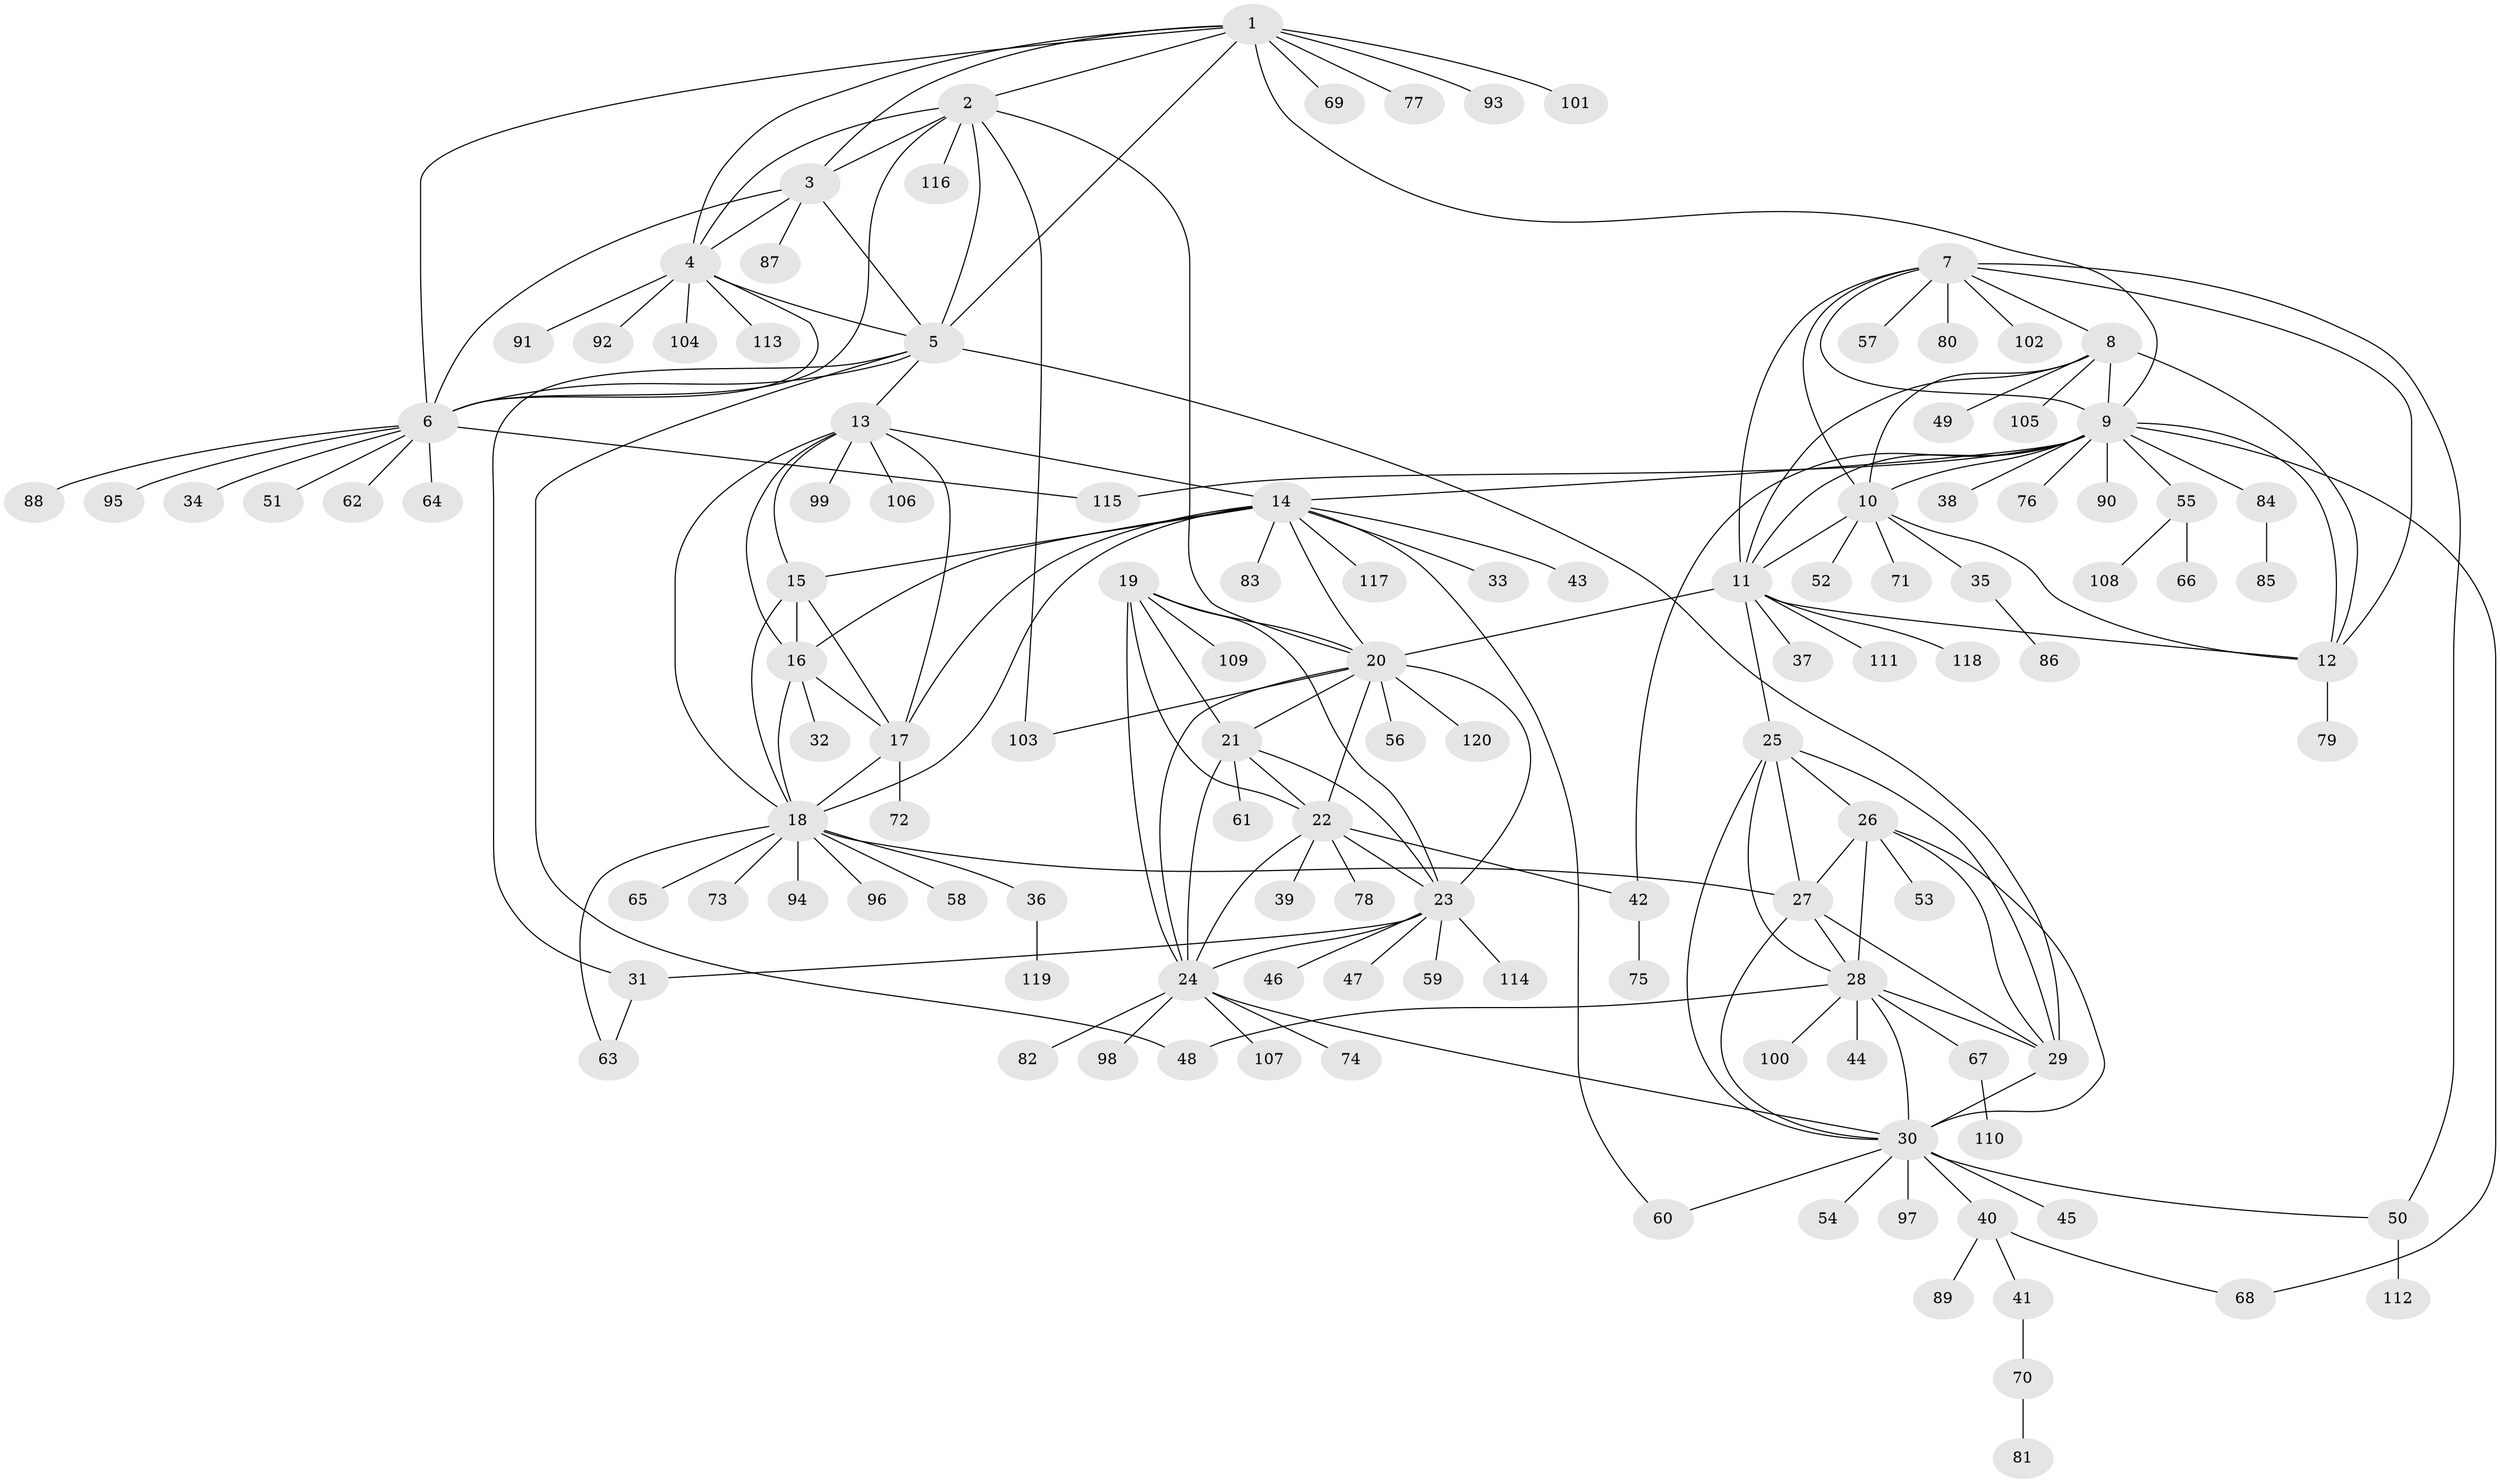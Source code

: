 // Generated by graph-tools (version 1.1) at 2025/37/03/09/25 02:37:27]
// undirected, 120 vertices, 184 edges
graph export_dot {
graph [start="1"]
  node [color=gray90,style=filled];
  1;
  2;
  3;
  4;
  5;
  6;
  7;
  8;
  9;
  10;
  11;
  12;
  13;
  14;
  15;
  16;
  17;
  18;
  19;
  20;
  21;
  22;
  23;
  24;
  25;
  26;
  27;
  28;
  29;
  30;
  31;
  32;
  33;
  34;
  35;
  36;
  37;
  38;
  39;
  40;
  41;
  42;
  43;
  44;
  45;
  46;
  47;
  48;
  49;
  50;
  51;
  52;
  53;
  54;
  55;
  56;
  57;
  58;
  59;
  60;
  61;
  62;
  63;
  64;
  65;
  66;
  67;
  68;
  69;
  70;
  71;
  72;
  73;
  74;
  75;
  76;
  77;
  78;
  79;
  80;
  81;
  82;
  83;
  84;
  85;
  86;
  87;
  88;
  89;
  90;
  91;
  92;
  93;
  94;
  95;
  96;
  97;
  98;
  99;
  100;
  101;
  102;
  103;
  104;
  105;
  106;
  107;
  108;
  109;
  110;
  111;
  112;
  113;
  114;
  115;
  116;
  117;
  118;
  119;
  120;
  1 -- 2;
  1 -- 3;
  1 -- 4;
  1 -- 5;
  1 -- 6;
  1 -- 9;
  1 -- 69;
  1 -- 77;
  1 -- 93;
  1 -- 101;
  2 -- 3;
  2 -- 4;
  2 -- 5;
  2 -- 6;
  2 -- 20;
  2 -- 103;
  2 -- 116;
  3 -- 4;
  3 -- 5;
  3 -- 6;
  3 -- 87;
  4 -- 5;
  4 -- 6;
  4 -- 91;
  4 -- 92;
  4 -- 104;
  4 -- 113;
  5 -- 6;
  5 -- 13;
  5 -- 29;
  5 -- 31;
  5 -- 48;
  6 -- 34;
  6 -- 51;
  6 -- 62;
  6 -- 64;
  6 -- 88;
  6 -- 95;
  6 -- 115;
  7 -- 8;
  7 -- 9;
  7 -- 10;
  7 -- 11;
  7 -- 12;
  7 -- 50;
  7 -- 57;
  7 -- 80;
  7 -- 102;
  8 -- 9;
  8 -- 10;
  8 -- 11;
  8 -- 12;
  8 -- 49;
  8 -- 105;
  9 -- 10;
  9 -- 11;
  9 -- 12;
  9 -- 14;
  9 -- 38;
  9 -- 42;
  9 -- 55;
  9 -- 68;
  9 -- 76;
  9 -- 84;
  9 -- 90;
  9 -- 115;
  10 -- 11;
  10 -- 12;
  10 -- 35;
  10 -- 52;
  10 -- 71;
  11 -- 12;
  11 -- 20;
  11 -- 25;
  11 -- 37;
  11 -- 111;
  11 -- 118;
  12 -- 79;
  13 -- 14;
  13 -- 15;
  13 -- 16;
  13 -- 17;
  13 -- 18;
  13 -- 99;
  13 -- 106;
  14 -- 15;
  14 -- 16;
  14 -- 17;
  14 -- 18;
  14 -- 20;
  14 -- 33;
  14 -- 43;
  14 -- 60;
  14 -- 83;
  14 -- 117;
  15 -- 16;
  15 -- 17;
  15 -- 18;
  16 -- 17;
  16 -- 18;
  16 -- 32;
  17 -- 18;
  17 -- 72;
  18 -- 27;
  18 -- 36;
  18 -- 58;
  18 -- 63;
  18 -- 65;
  18 -- 73;
  18 -- 94;
  18 -- 96;
  19 -- 20;
  19 -- 21;
  19 -- 22;
  19 -- 23;
  19 -- 24;
  19 -- 109;
  20 -- 21;
  20 -- 22;
  20 -- 23;
  20 -- 24;
  20 -- 56;
  20 -- 103;
  20 -- 120;
  21 -- 22;
  21 -- 23;
  21 -- 24;
  21 -- 61;
  22 -- 23;
  22 -- 24;
  22 -- 39;
  22 -- 42;
  22 -- 78;
  23 -- 24;
  23 -- 31;
  23 -- 46;
  23 -- 47;
  23 -- 59;
  23 -- 114;
  24 -- 30;
  24 -- 74;
  24 -- 82;
  24 -- 98;
  24 -- 107;
  25 -- 26;
  25 -- 27;
  25 -- 28;
  25 -- 29;
  25 -- 30;
  26 -- 27;
  26 -- 28;
  26 -- 29;
  26 -- 30;
  26 -- 53;
  27 -- 28;
  27 -- 29;
  27 -- 30;
  28 -- 29;
  28 -- 30;
  28 -- 44;
  28 -- 48;
  28 -- 67;
  28 -- 100;
  29 -- 30;
  30 -- 40;
  30 -- 45;
  30 -- 50;
  30 -- 54;
  30 -- 60;
  30 -- 97;
  31 -- 63;
  35 -- 86;
  36 -- 119;
  40 -- 41;
  40 -- 68;
  40 -- 89;
  41 -- 70;
  42 -- 75;
  50 -- 112;
  55 -- 66;
  55 -- 108;
  67 -- 110;
  70 -- 81;
  84 -- 85;
}
